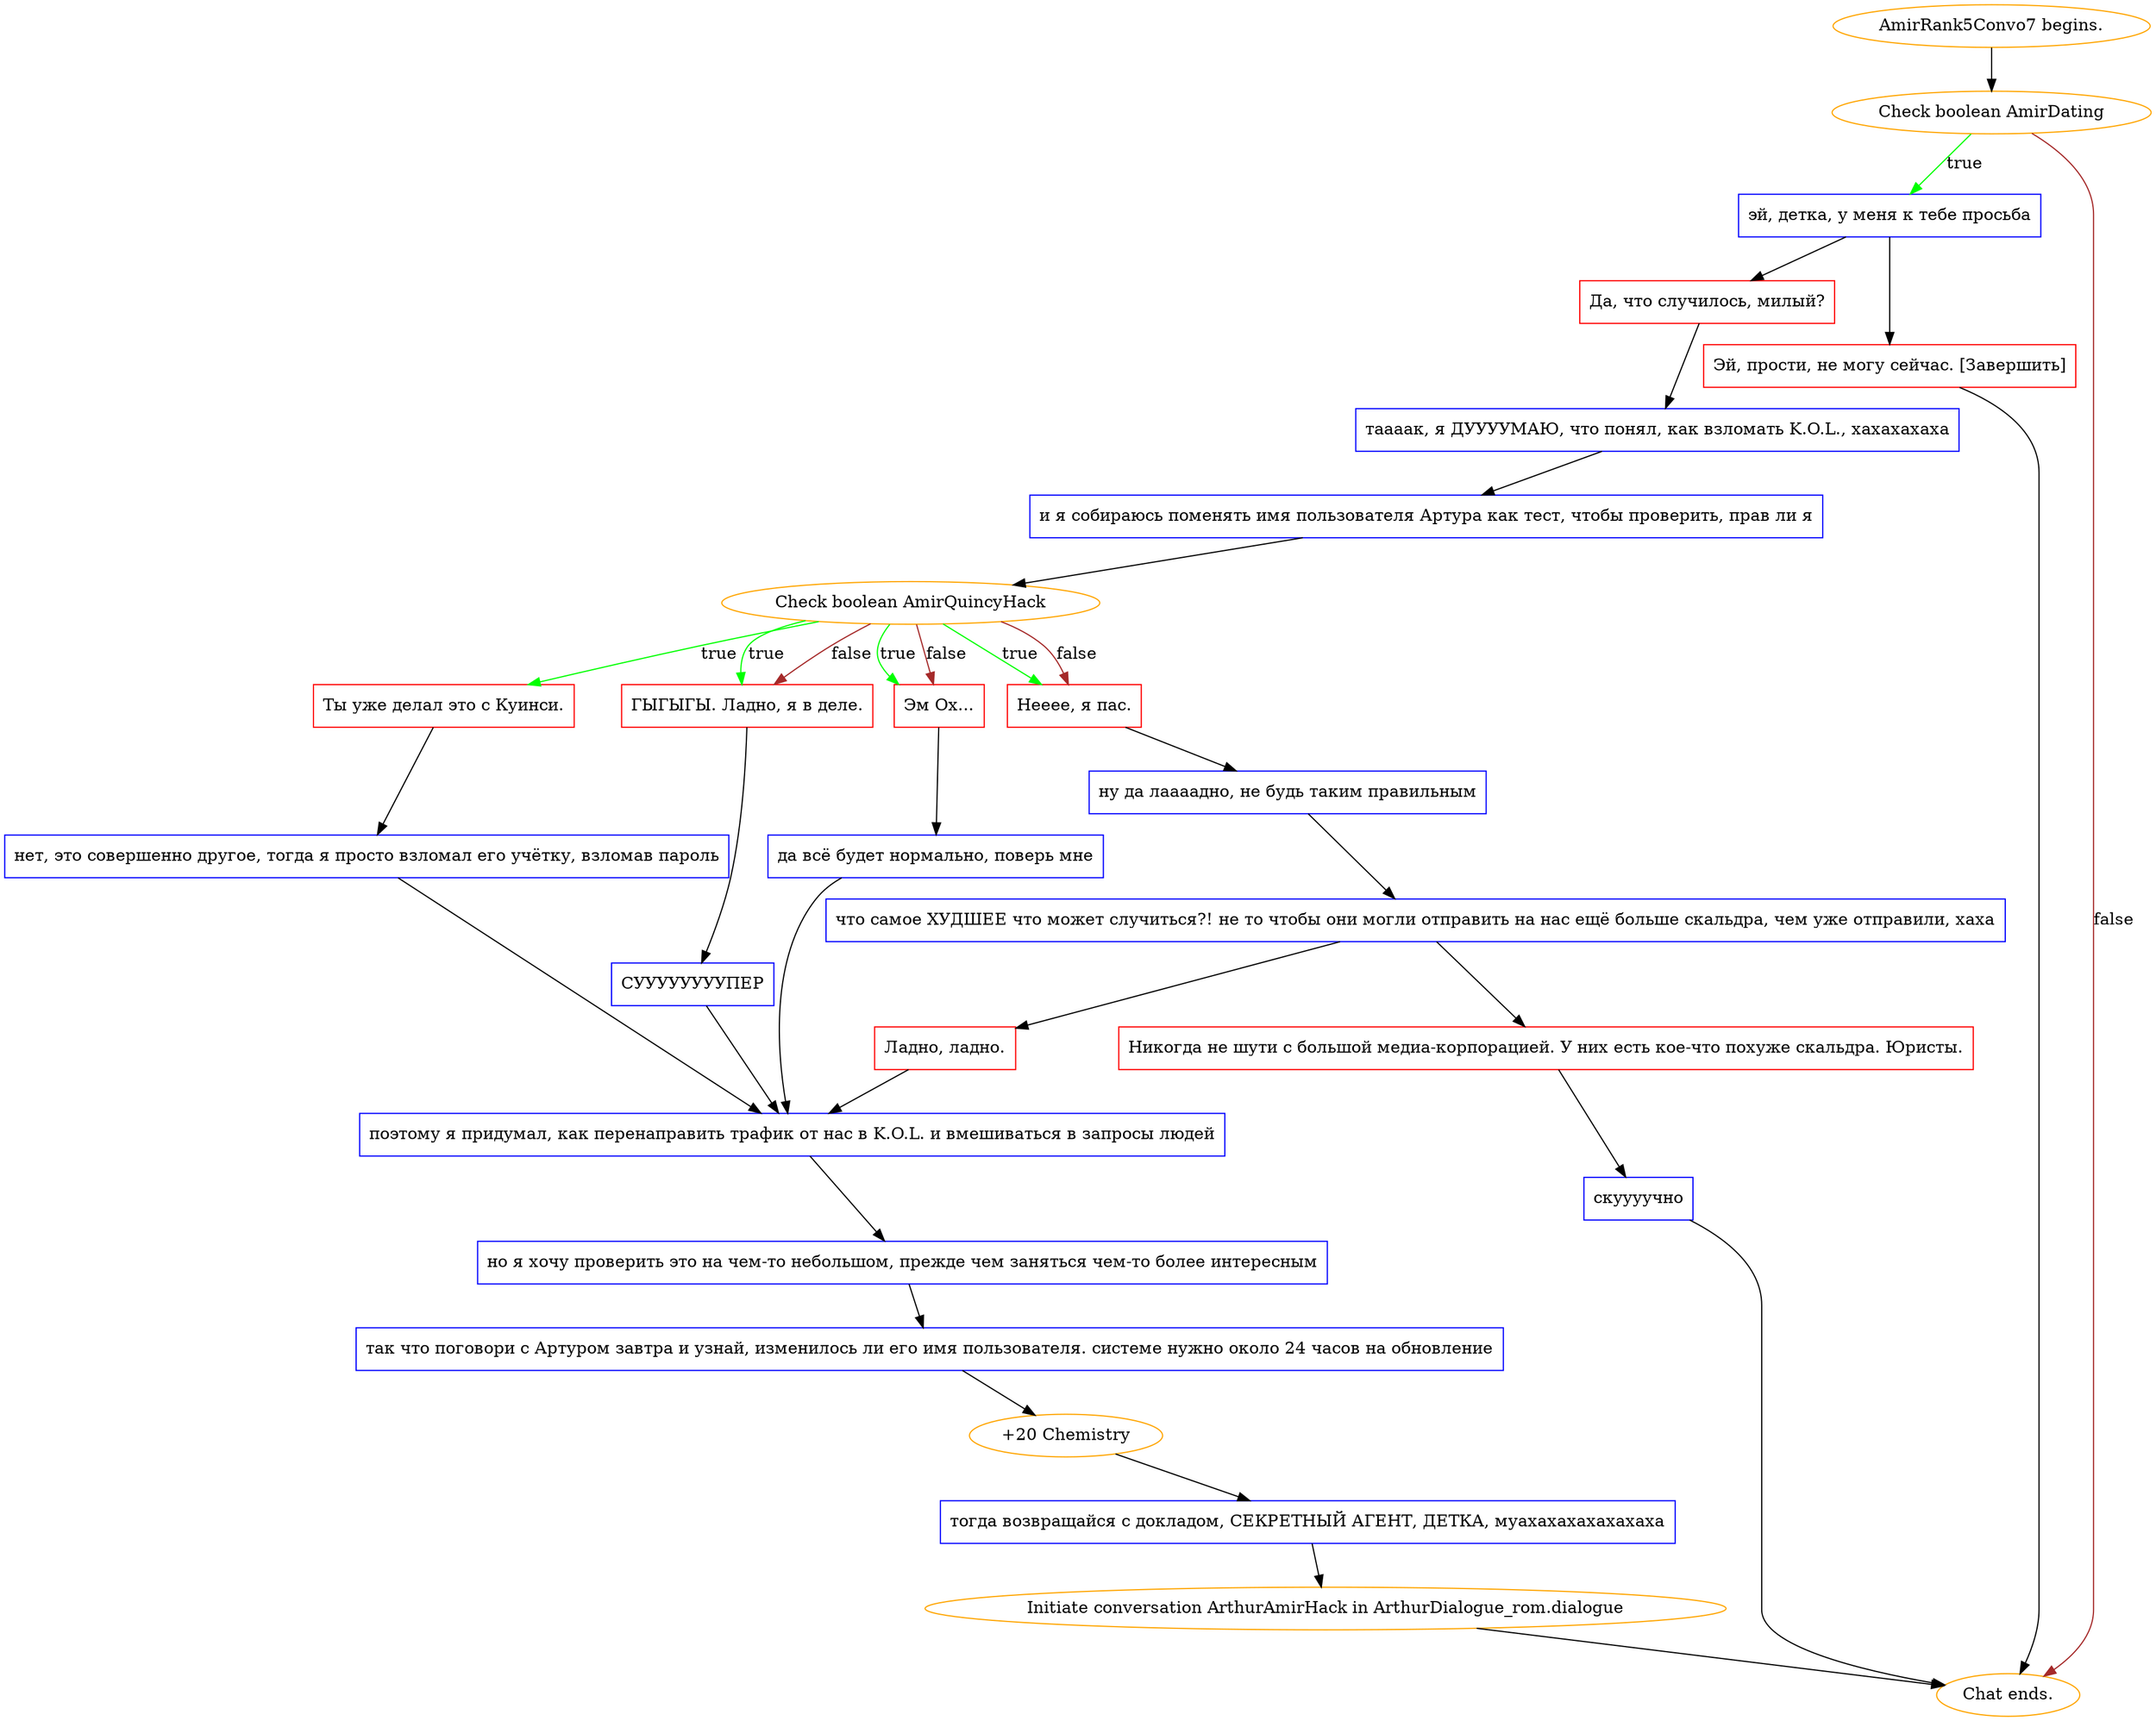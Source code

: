 digraph {
	"AmirRank5Convo7 begins." [color=orange];
		"AmirRank5Convo7 begins." -> j3511724134;
	j3511724134 [label="Check boolean AmirDating",color=orange];
		j3511724134 -> j3469805182 [label=true,color=green];
		j3511724134 -> "Chat ends." [label=false,color=brown];
	j3469805182 [label="эй, детка, у меня к тебе просьба",shape=box,color=blue];
		j3469805182 -> j2675348078;
		j3469805182 -> j800574629;
	"Chat ends." [color=orange];
	j2675348078 [label="Да, что случилось, милый?",shape=box,color=red];
		j2675348078 -> j1526450412;
	j800574629 [label="Эй, прости, не могу сейчас. [Завершить]",shape=box,color=red];
		j800574629 -> "Chat ends.";
	j1526450412 [label="таааак, я ДУУУУМАЮ, что понял, как взломать K.O.L., хахахахаха",shape=box,color=blue];
		j1526450412 -> j3468470987;
	j3468470987 [label="и я собираюсь поменять имя пользователя Артура как тест, чтобы проверить, прав ли я",shape=box,color=blue];
		j3468470987 -> j415471592;
	j415471592 [label="Check boolean AmirQuincyHack",color=orange];
		j415471592 -> j1865404708 [label=true,color=green];
		j415471592 -> j3284750403 [label=true,color=green];
		j415471592 -> j3665443143 [label=true,color=green];
		j415471592 -> j787618766 [label=true,color=green];
		j415471592 -> j3284750403 [label=false,color=brown];
		j415471592 -> j3665443143 [label=false,color=brown];
		j415471592 -> j787618766 [label=false,color=brown];
	j1865404708 [label="Ты уже делал это с Куинси.",shape=box,color=red];
		j1865404708 -> j4140838734;
	j3284750403 [label="ГЫГЫГЫ. Ладно, я в деле.",shape=box,color=red];
		j3284750403 -> j1134615708;
	j3665443143 [label="Эм Ох...",shape=box,color=red];
		j3665443143 -> j3142460297;
	j787618766 [label="Нееее, я пас.",shape=box,color=red];
		j787618766 -> j2295633545;
	j4140838734 [label="нет, это совершенно другое, тогда я просто взломал его учётку, взломав пароль",shape=box,color=blue];
		j4140838734 -> j1957872158;
	j1134615708 [label="СУУУУУУУУПЕР",shape=box,color=blue];
		j1134615708 -> j1957872158;
	j3142460297 [label="да всё будет нормально, поверь мне",shape=box,color=blue];
		j3142460297 -> j1957872158;
	j2295633545 [label="ну да лаааадно, не будь таким правильным",shape=box,color=blue];
		j2295633545 -> j1803085969;
	j1957872158 [label="поэтому я придумал, как перенаправить трафик от нас в K.O.L. и вмешиваться в запросы людей",shape=box,color=blue];
		j1957872158 -> j3838012832;
	j1803085969 [label="что самое ХУДШЕЕ что может случиться?! не то чтобы они могли отправить на нас ещё больше скальдра, чем уже отправили, хаха",shape=box,color=blue];
		j1803085969 -> j958234178;
		j1803085969 -> j381553302;
	j3838012832 [label="но я хочу проверить это на чем-то небольшом, прежде чем заняться чем-то более интересным",shape=box,color=blue];
		j3838012832 -> j1047455709;
	j958234178 [label="Ладно, ладно.",shape=box,color=red];
		j958234178 -> j1957872158;
	j381553302 [label="Никогда не шути с большой медиа-корпорацией. У них есть кое-что похуже скальдра. Юристы.",shape=box,color=red];
		j381553302 -> j2305743102;
	j1047455709 [label="так что поговори с Артуром завтра и узнай, изменилось ли его имя пользователя. системе нужно около 24 часов на обновление",shape=box,color=blue];
		j1047455709 -> j3045017316;
	j2305743102 [label="скуууучно",shape=box,color=blue];
		j2305743102 -> "Chat ends.";
	j3045017316 [label="+20 Chemistry",color=orange];
		j3045017316 -> j1500426386;
	j1500426386 [label="тогда возвращайся с докладом, СЕКРЕТНЫЙ АГЕНТ, ДЕТКА, муахахахахахахаха",shape=box,color=blue];
		j1500426386 -> "Initiate conversation ArthurAmirHack in ArthurDialogue_rom.dialogue";
	"Initiate conversation ArthurAmirHack in ArthurDialogue_rom.dialogue" [label="Initiate conversation ArthurAmirHack in ArthurDialogue_rom.dialogue",color=orange];
		"Initiate conversation ArthurAmirHack in ArthurDialogue_rom.dialogue" -> "Chat ends.";
}